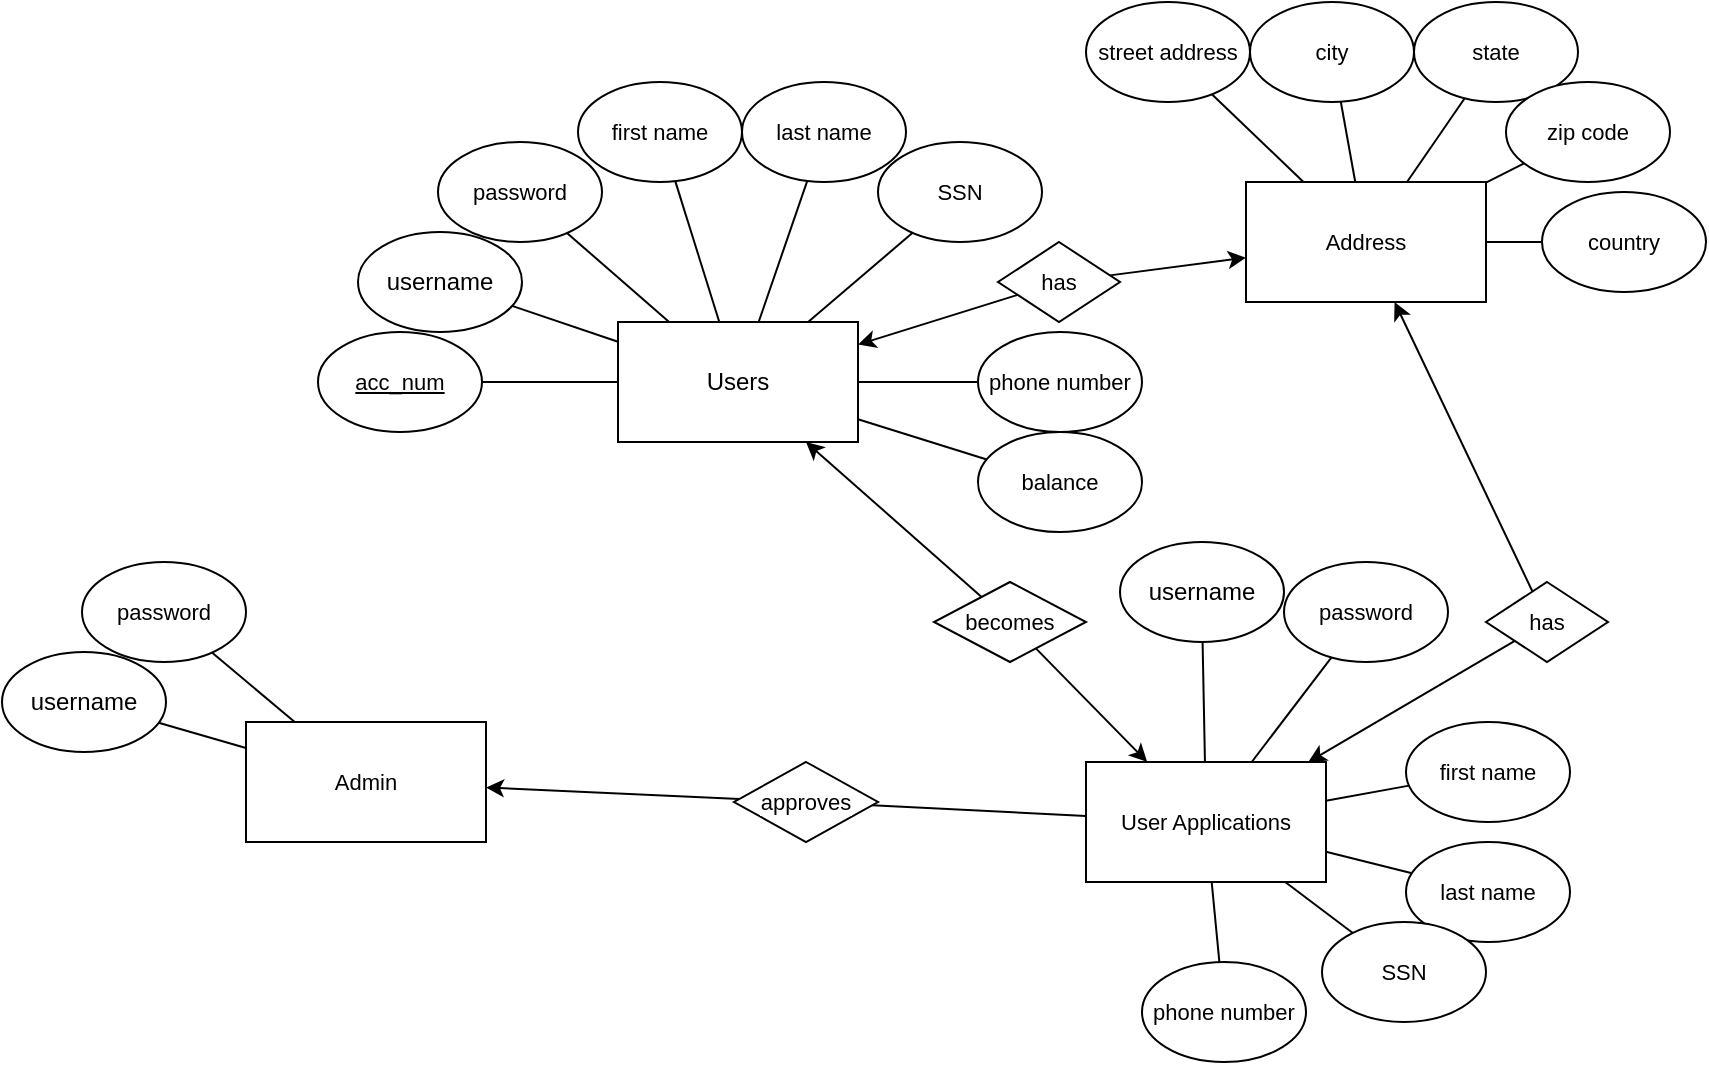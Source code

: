 <mxfile version="26.1.2">
  <diagram name="Page-1" id="b7R34Ys5LUSmUsJKBkCt">
    <mxGraphModel dx="1666" dy="874" grid="1" gridSize="10" guides="1" tooltips="1" connect="1" arrows="1" fold="1" page="1" pageScale="1" pageWidth="850" pageHeight="1100" math="0" shadow="0">
      <root>
        <mxCell id="0" />
        <mxCell id="1" parent="0" />
        <mxCell id="eFN8brW1kehvK0RhN0O0-2" value="Users" style="rounded=0;whiteSpace=wrap;html=1;" vertex="1" parent="1">
          <mxGeometry x="306" y="430" width="120" height="60" as="geometry" />
        </mxCell>
        <mxCell id="eFN8brW1kehvK0RhN0O0-4" style="rounded=0;orthogonalLoop=1;jettySize=auto;html=1;endArrow=none;startFill=0;" edge="1" parent="1" source="eFN8brW1kehvK0RhN0O0-3" target="eFN8brW1kehvK0RhN0O0-2">
          <mxGeometry relative="1" as="geometry" />
        </mxCell>
        <mxCell id="eFN8brW1kehvK0RhN0O0-3" value="&lt;div&gt;username&lt;/div&gt;" style="ellipse;whiteSpace=wrap;html=1;" vertex="1" parent="1">
          <mxGeometry x="176" y="385" width="82" height="50" as="geometry" />
        </mxCell>
        <mxCell id="eFN8brW1kehvK0RhN0O0-7" style="edgeStyle=none;shape=connector;rounded=0;orthogonalLoop=1;jettySize=auto;html=1;strokeColor=default;align=center;verticalAlign=middle;fontFamily=Helvetica;fontSize=11;fontColor=default;labelBackgroundColor=default;startFill=0;endArrow=none;" edge="1" parent="1" source="eFN8brW1kehvK0RhN0O0-6" target="eFN8brW1kehvK0RhN0O0-2">
          <mxGeometry relative="1" as="geometry" />
        </mxCell>
        <mxCell id="eFN8brW1kehvK0RhN0O0-6" value="&lt;u&gt;acc_num&lt;/u&gt;" style="ellipse;whiteSpace=wrap;html=1;fontFamily=Helvetica;fontSize=11;fontColor=default;labelBackgroundColor=default;" vertex="1" parent="1">
          <mxGeometry x="156" y="435" width="82" height="50" as="geometry" />
        </mxCell>
        <mxCell id="eFN8brW1kehvK0RhN0O0-9" style="edgeStyle=none;shape=connector;rounded=0;orthogonalLoop=1;jettySize=auto;html=1;strokeColor=default;align=center;verticalAlign=middle;fontFamily=Helvetica;fontSize=11;fontColor=default;labelBackgroundColor=default;startFill=0;endArrow=none;" edge="1" parent="1" source="eFN8brW1kehvK0RhN0O0-8" target="eFN8brW1kehvK0RhN0O0-2">
          <mxGeometry relative="1" as="geometry" />
        </mxCell>
        <mxCell id="eFN8brW1kehvK0RhN0O0-8" value="first name" style="ellipse;whiteSpace=wrap;html=1;fontFamily=Helvetica;fontSize=11;fontColor=default;labelBackgroundColor=default;" vertex="1" parent="1">
          <mxGeometry x="286" y="310" width="82" height="50" as="geometry" />
        </mxCell>
        <mxCell id="eFN8brW1kehvK0RhN0O0-11" style="edgeStyle=none;shape=connector;rounded=0;orthogonalLoop=1;jettySize=auto;html=1;strokeColor=default;align=center;verticalAlign=middle;fontFamily=Helvetica;fontSize=11;fontColor=default;labelBackgroundColor=default;startFill=0;endArrow=none;" edge="1" parent="1" source="eFN8brW1kehvK0RhN0O0-10" target="eFN8brW1kehvK0RhN0O0-2">
          <mxGeometry relative="1" as="geometry" />
        </mxCell>
        <mxCell id="eFN8brW1kehvK0RhN0O0-10" value="last name" style="ellipse;whiteSpace=wrap;html=1;fontFamily=Helvetica;fontSize=11;fontColor=default;labelBackgroundColor=default;" vertex="1" parent="1">
          <mxGeometry x="368" y="310" width="82" height="50" as="geometry" />
        </mxCell>
        <mxCell id="eFN8brW1kehvK0RhN0O0-13" style="edgeStyle=none;shape=connector;rounded=0;orthogonalLoop=1;jettySize=auto;html=1;strokeColor=default;align=center;verticalAlign=middle;fontFamily=Helvetica;fontSize=11;fontColor=default;labelBackgroundColor=default;startFill=0;endArrow=none;" edge="1" parent="1" source="eFN8brW1kehvK0RhN0O0-12" target="eFN8brW1kehvK0RhN0O0-2">
          <mxGeometry relative="1" as="geometry" />
        </mxCell>
        <mxCell id="eFN8brW1kehvK0RhN0O0-12" value="SSN" style="ellipse;whiteSpace=wrap;html=1;fontFamily=Helvetica;fontSize=11;fontColor=default;labelBackgroundColor=default;" vertex="1" parent="1">
          <mxGeometry x="436" y="340" width="82" height="50" as="geometry" />
        </mxCell>
        <mxCell id="eFN8brW1kehvK0RhN0O0-17" style="edgeStyle=none;shape=connector;rounded=0;orthogonalLoop=1;jettySize=auto;html=1;strokeColor=default;align=center;verticalAlign=middle;fontFamily=Helvetica;fontSize=11;fontColor=default;labelBackgroundColor=default;startFill=0;endArrow=none;" edge="1" parent="1" source="eFN8brW1kehvK0RhN0O0-16" target="eFN8brW1kehvK0RhN0O0-2">
          <mxGeometry relative="1" as="geometry" />
        </mxCell>
        <mxCell id="eFN8brW1kehvK0RhN0O0-16" value="phone number" style="ellipse;whiteSpace=wrap;html=1;fontFamily=Helvetica;fontSize=11;fontColor=default;labelBackgroundColor=default;" vertex="1" parent="1">
          <mxGeometry x="486" y="435" width="82" height="50" as="geometry" />
        </mxCell>
        <mxCell id="eFN8brW1kehvK0RhN0O0-19" style="edgeStyle=none;shape=connector;rounded=0;orthogonalLoop=1;jettySize=auto;html=1;strokeColor=default;align=center;verticalAlign=middle;fontFamily=Helvetica;fontSize=11;fontColor=default;labelBackgroundColor=default;startFill=0;endArrow=none;" edge="1" parent="1" source="eFN8brW1kehvK0RhN0O0-18" target="eFN8brW1kehvK0RhN0O0-2">
          <mxGeometry relative="1" as="geometry" />
        </mxCell>
        <mxCell id="eFN8brW1kehvK0RhN0O0-18" value="password" style="ellipse;whiteSpace=wrap;html=1;fontFamily=Helvetica;fontSize=11;fontColor=default;labelBackgroundColor=default;" vertex="1" parent="1">
          <mxGeometry x="216" y="340" width="82" height="50" as="geometry" />
        </mxCell>
        <mxCell id="eFN8brW1kehvK0RhN0O0-22" value="Admin" style="rounded=0;whiteSpace=wrap;html=1;fontFamily=Helvetica;fontSize=11;fontColor=default;labelBackgroundColor=default;" vertex="1" parent="1">
          <mxGeometry x="120" y="630" width="120" height="60" as="geometry" />
        </mxCell>
        <mxCell id="eFN8brW1kehvK0RhN0O0-25" style="edgeStyle=none;shape=connector;rounded=0;orthogonalLoop=1;jettySize=auto;html=1;strokeColor=default;align=center;verticalAlign=middle;fontFamily=Helvetica;fontSize=11;fontColor=default;labelBackgroundColor=default;startFill=0;endArrow=classic;endFill=1;" edge="1" parent="1" source="eFN8brW1kehvK0RhN0O0-23" target="eFN8brW1kehvK0RhN0O0-22">
          <mxGeometry relative="1" as="geometry" />
        </mxCell>
        <mxCell id="eFN8brW1kehvK0RhN0O0-27" style="edgeStyle=none;shape=connector;rounded=0;orthogonalLoop=1;jettySize=auto;html=1;strokeColor=default;align=center;verticalAlign=middle;fontFamily=Helvetica;fontSize=11;fontColor=default;labelBackgroundColor=default;startFill=0;endArrow=none;" edge="1" parent="1" source="eFN8brW1kehvK0RhN0O0-23" target="eFN8brW1kehvK0RhN0O0-26">
          <mxGeometry relative="1" as="geometry" />
        </mxCell>
        <mxCell id="eFN8brW1kehvK0RhN0O0-23" value="approves" style="rhombus;whiteSpace=wrap;html=1;fontFamily=Helvetica;fontSize=11;fontColor=default;labelBackgroundColor=default;" vertex="1" parent="1">
          <mxGeometry x="364" y="650" width="72" height="40" as="geometry" />
        </mxCell>
        <mxCell id="eFN8brW1kehvK0RhN0O0-26" value="&lt;div&gt;User Applications&lt;/div&gt;" style="rounded=0;whiteSpace=wrap;html=1;fontFamily=Helvetica;fontSize=11;fontColor=default;labelBackgroundColor=default;" vertex="1" parent="1">
          <mxGeometry x="540" y="650" width="120" height="60" as="geometry" />
        </mxCell>
        <mxCell id="eFN8brW1kehvK0RhN0O0-29" style="edgeStyle=none;shape=connector;rounded=0;orthogonalLoop=1;jettySize=auto;html=1;strokeColor=default;align=center;verticalAlign=middle;fontFamily=Helvetica;fontSize=11;fontColor=default;labelBackgroundColor=default;startFill=0;endArrow=classic;endFill=1;" edge="1" parent="1" source="eFN8brW1kehvK0RhN0O0-28" target="eFN8brW1kehvK0RhN0O0-26">
          <mxGeometry relative="1" as="geometry" />
        </mxCell>
        <mxCell id="eFN8brW1kehvK0RhN0O0-30" style="edgeStyle=none;shape=connector;rounded=0;orthogonalLoop=1;jettySize=auto;html=1;strokeColor=default;align=center;verticalAlign=middle;fontFamily=Helvetica;fontSize=11;fontColor=default;labelBackgroundColor=default;startFill=0;endArrow=classic;endFill=1;" edge="1" parent="1" source="eFN8brW1kehvK0RhN0O0-28" target="eFN8brW1kehvK0RhN0O0-2">
          <mxGeometry relative="1" as="geometry" />
        </mxCell>
        <mxCell id="eFN8brW1kehvK0RhN0O0-28" value="becomes" style="rhombus;whiteSpace=wrap;html=1;fontFamily=Helvetica;fontSize=11;fontColor=default;labelBackgroundColor=default;" vertex="1" parent="1">
          <mxGeometry x="464" y="560" width="76" height="40" as="geometry" />
        </mxCell>
        <mxCell id="eFN8brW1kehvK0RhN0O0-31" style="rounded=0;orthogonalLoop=1;jettySize=auto;html=1;endArrow=none;startFill=0;" edge="1" parent="1" source="eFN8brW1kehvK0RhN0O0-32" target="eFN8brW1kehvK0RhN0O0-26">
          <mxGeometry relative="1" as="geometry">
            <mxPoint x="345" y="860" as="targetPoint" />
          </mxGeometry>
        </mxCell>
        <mxCell id="eFN8brW1kehvK0RhN0O0-32" value="&lt;div&gt;username&lt;/div&gt;" style="ellipse;whiteSpace=wrap;html=1;" vertex="1" parent="1">
          <mxGeometry x="557" y="540" width="82" height="50" as="geometry" />
        </mxCell>
        <mxCell id="eFN8brW1kehvK0RhN0O0-33" style="edgeStyle=none;shape=connector;rounded=0;orthogonalLoop=1;jettySize=auto;html=1;strokeColor=default;align=center;verticalAlign=middle;fontFamily=Helvetica;fontSize=11;fontColor=default;labelBackgroundColor=default;startFill=0;endArrow=none;" edge="1" parent="1" source="eFN8brW1kehvK0RhN0O0-34" target="eFN8brW1kehvK0RhN0O0-26">
          <mxGeometry relative="1" as="geometry">
            <mxPoint x="396" y="850" as="targetPoint" />
          </mxGeometry>
        </mxCell>
        <mxCell id="eFN8brW1kehvK0RhN0O0-34" value="first name" style="ellipse;whiteSpace=wrap;html=1;fontFamily=Helvetica;fontSize=11;fontColor=default;labelBackgroundColor=default;" vertex="1" parent="1">
          <mxGeometry x="700" y="630" width="82" height="50" as="geometry" />
        </mxCell>
        <mxCell id="eFN8brW1kehvK0RhN0O0-35" style="edgeStyle=none;shape=connector;rounded=0;orthogonalLoop=1;jettySize=auto;html=1;strokeColor=default;align=center;verticalAlign=middle;fontFamily=Helvetica;fontSize=11;fontColor=default;labelBackgroundColor=default;startFill=0;endArrow=none;" edge="1" parent="1" source="eFN8brW1kehvK0RhN0O0-36" target="eFN8brW1kehvK0RhN0O0-26">
          <mxGeometry relative="1" as="geometry">
            <mxPoint x="415" y="850" as="targetPoint" />
          </mxGeometry>
        </mxCell>
        <mxCell id="eFN8brW1kehvK0RhN0O0-36" value="last name" style="ellipse;whiteSpace=wrap;html=1;fontFamily=Helvetica;fontSize=11;fontColor=default;labelBackgroundColor=default;" vertex="1" parent="1">
          <mxGeometry x="700" y="690" width="82" height="50" as="geometry" />
        </mxCell>
        <mxCell id="eFN8brW1kehvK0RhN0O0-37" style="edgeStyle=none;shape=connector;rounded=0;orthogonalLoop=1;jettySize=auto;html=1;strokeColor=default;align=center;verticalAlign=middle;fontFamily=Helvetica;fontSize=11;fontColor=default;labelBackgroundColor=default;startFill=0;endArrow=none;" edge="1" parent="1" source="eFN8brW1kehvK0RhN0O0-38" target="eFN8brW1kehvK0RhN0O0-26">
          <mxGeometry relative="1" as="geometry">
            <mxPoint x="440" y="850" as="targetPoint" />
          </mxGeometry>
        </mxCell>
        <mxCell id="eFN8brW1kehvK0RhN0O0-38" value="SSN" style="ellipse;whiteSpace=wrap;html=1;fontFamily=Helvetica;fontSize=11;fontColor=default;labelBackgroundColor=default;" vertex="1" parent="1">
          <mxGeometry x="658" y="730" width="82" height="50" as="geometry" />
        </mxCell>
        <mxCell id="eFN8brW1kehvK0RhN0O0-41" style="edgeStyle=none;shape=connector;rounded=0;orthogonalLoop=1;jettySize=auto;html=1;strokeColor=default;align=center;verticalAlign=middle;fontFamily=Helvetica;fontSize=11;fontColor=default;labelBackgroundColor=default;startFill=0;endArrow=none;" edge="1" parent="1" source="eFN8brW1kehvK0RhN0O0-42" target="eFN8brW1kehvK0RhN0O0-26">
          <mxGeometry relative="1" as="geometry">
            <mxPoint x="465" y="880" as="targetPoint" />
          </mxGeometry>
        </mxCell>
        <mxCell id="eFN8brW1kehvK0RhN0O0-42" value="phone number" style="ellipse;whiteSpace=wrap;html=1;fontFamily=Helvetica;fontSize=11;fontColor=default;labelBackgroundColor=default;" vertex="1" parent="1">
          <mxGeometry x="568" y="750" width="82" height="50" as="geometry" />
        </mxCell>
        <mxCell id="eFN8brW1kehvK0RhN0O0-43" style="edgeStyle=none;shape=connector;rounded=0;orthogonalLoop=1;jettySize=auto;html=1;strokeColor=default;align=center;verticalAlign=middle;fontFamily=Helvetica;fontSize=11;fontColor=default;labelBackgroundColor=default;startFill=0;endArrow=none;" edge="1" parent="1" source="eFN8brW1kehvK0RhN0O0-44" target="eFN8brW1kehvK0RhN0O0-26">
          <mxGeometry relative="1" as="geometry">
            <mxPoint x="371" y="850" as="targetPoint" />
          </mxGeometry>
        </mxCell>
        <mxCell id="eFN8brW1kehvK0RhN0O0-44" value="password" style="ellipse;whiteSpace=wrap;html=1;fontFamily=Helvetica;fontSize=11;fontColor=default;labelBackgroundColor=default;" vertex="1" parent="1">
          <mxGeometry x="639" y="550" width="82" height="50" as="geometry" />
        </mxCell>
        <mxCell id="eFN8brW1kehvK0RhN0O0-48" style="edgeStyle=none;shape=connector;rounded=0;orthogonalLoop=1;jettySize=auto;html=1;strokeColor=default;align=center;verticalAlign=middle;fontFamily=Helvetica;fontSize=11;fontColor=default;labelBackgroundColor=default;startFill=0;endArrow=none;" edge="1" parent="1" source="eFN8brW1kehvK0RhN0O0-46" target="eFN8brW1kehvK0RhN0O0-22">
          <mxGeometry relative="1" as="geometry" />
        </mxCell>
        <mxCell id="eFN8brW1kehvK0RhN0O0-46" value="&lt;div&gt;username&lt;/div&gt;" style="ellipse;whiteSpace=wrap;html=1;" vertex="1" parent="1">
          <mxGeometry x="-2" y="595" width="82" height="50" as="geometry" />
        </mxCell>
        <mxCell id="eFN8brW1kehvK0RhN0O0-49" style="edgeStyle=none;shape=connector;rounded=0;orthogonalLoop=1;jettySize=auto;html=1;strokeColor=default;align=center;verticalAlign=middle;fontFamily=Helvetica;fontSize=11;fontColor=default;labelBackgroundColor=default;startFill=0;endArrow=none;" edge="1" parent="1" source="eFN8brW1kehvK0RhN0O0-47" target="eFN8brW1kehvK0RhN0O0-22">
          <mxGeometry relative="1" as="geometry" />
        </mxCell>
        <mxCell id="eFN8brW1kehvK0RhN0O0-47" value="password" style="ellipse;whiteSpace=wrap;html=1;fontFamily=Helvetica;fontSize=11;fontColor=default;labelBackgroundColor=default;" vertex="1" parent="1">
          <mxGeometry x="38" y="550" width="82" height="50" as="geometry" />
        </mxCell>
        <mxCell id="eFN8brW1kehvK0RhN0O0-51" style="edgeStyle=none;shape=connector;rounded=0;orthogonalLoop=1;jettySize=auto;html=1;strokeColor=default;align=center;verticalAlign=middle;fontFamily=Helvetica;fontSize=11;fontColor=default;labelBackgroundColor=default;startFill=0;endArrow=none;" edge="1" parent="1" source="eFN8brW1kehvK0RhN0O0-50" target="eFN8brW1kehvK0RhN0O0-2">
          <mxGeometry relative="1" as="geometry" />
        </mxCell>
        <mxCell id="eFN8brW1kehvK0RhN0O0-50" value="balance" style="ellipse;whiteSpace=wrap;html=1;fontFamily=Helvetica;fontSize=11;fontColor=default;labelBackgroundColor=default;" vertex="1" parent="1">
          <mxGeometry x="486" y="485" width="82" height="50" as="geometry" />
        </mxCell>
        <mxCell id="eFN8brW1kehvK0RhN0O0-53" value="&lt;div&gt;Address&lt;/div&gt;" style="rounded=0;whiteSpace=wrap;html=1;fontFamily=Helvetica;fontSize=11;fontColor=default;labelBackgroundColor=default;" vertex="1" parent="1">
          <mxGeometry x="620" y="360" width="120" height="60" as="geometry" />
        </mxCell>
        <mxCell id="eFN8brW1kehvK0RhN0O0-63" style="edgeStyle=none;shape=connector;rounded=0;orthogonalLoop=1;jettySize=auto;html=1;strokeColor=default;align=center;verticalAlign=middle;fontFamily=Helvetica;fontSize=11;fontColor=default;labelBackgroundColor=default;startFill=0;endArrow=none;" edge="1" parent="1" source="eFN8brW1kehvK0RhN0O0-54" target="eFN8brW1kehvK0RhN0O0-53">
          <mxGeometry relative="1" as="geometry" />
        </mxCell>
        <mxCell id="eFN8brW1kehvK0RhN0O0-54" value="street address" style="ellipse;whiteSpace=wrap;html=1;fontFamily=Helvetica;fontSize=11;fontColor=default;labelBackgroundColor=default;" vertex="1" parent="1">
          <mxGeometry x="540" y="270" width="82" height="50" as="geometry" />
        </mxCell>
        <mxCell id="eFN8brW1kehvK0RhN0O0-62" style="edgeStyle=none;shape=connector;rounded=0;orthogonalLoop=1;jettySize=auto;html=1;strokeColor=default;align=center;verticalAlign=middle;fontFamily=Helvetica;fontSize=11;fontColor=default;labelBackgroundColor=default;startFill=0;endArrow=none;" edge="1" parent="1" source="eFN8brW1kehvK0RhN0O0-55" target="eFN8brW1kehvK0RhN0O0-53">
          <mxGeometry relative="1" as="geometry" />
        </mxCell>
        <mxCell id="eFN8brW1kehvK0RhN0O0-55" value="city" style="ellipse;whiteSpace=wrap;html=1;fontFamily=Helvetica;fontSize=11;fontColor=default;labelBackgroundColor=default;" vertex="1" parent="1">
          <mxGeometry x="622" y="270" width="82" height="50" as="geometry" />
        </mxCell>
        <mxCell id="eFN8brW1kehvK0RhN0O0-59" style="edgeStyle=none;shape=connector;rounded=0;orthogonalLoop=1;jettySize=auto;html=1;strokeColor=default;align=center;verticalAlign=middle;fontFamily=Helvetica;fontSize=11;fontColor=default;labelBackgroundColor=default;startFill=0;endArrow=none;" edge="1" parent="1" source="eFN8brW1kehvK0RhN0O0-56" target="eFN8brW1kehvK0RhN0O0-53">
          <mxGeometry relative="1" as="geometry" />
        </mxCell>
        <mxCell id="eFN8brW1kehvK0RhN0O0-56" value="country" style="ellipse;whiteSpace=wrap;html=1;fontFamily=Helvetica;fontSize=11;fontColor=default;labelBackgroundColor=default;" vertex="1" parent="1">
          <mxGeometry x="768" y="365" width="82" height="50" as="geometry" />
        </mxCell>
        <mxCell id="eFN8brW1kehvK0RhN0O0-61" style="edgeStyle=none;shape=connector;rounded=0;orthogonalLoop=1;jettySize=auto;html=1;strokeColor=default;align=center;verticalAlign=middle;fontFamily=Helvetica;fontSize=11;fontColor=default;labelBackgroundColor=default;startFill=0;endArrow=none;" edge="1" parent="1" source="eFN8brW1kehvK0RhN0O0-57" target="eFN8brW1kehvK0RhN0O0-53">
          <mxGeometry relative="1" as="geometry" />
        </mxCell>
        <mxCell id="eFN8brW1kehvK0RhN0O0-57" value="state" style="ellipse;whiteSpace=wrap;html=1;fontFamily=Helvetica;fontSize=11;fontColor=default;labelBackgroundColor=default;" vertex="1" parent="1">
          <mxGeometry x="704" y="270" width="82" height="50" as="geometry" />
        </mxCell>
        <mxCell id="eFN8brW1kehvK0RhN0O0-60" style="edgeStyle=none;shape=connector;rounded=0;orthogonalLoop=1;jettySize=auto;html=1;strokeColor=default;align=center;verticalAlign=middle;fontFamily=Helvetica;fontSize=11;fontColor=default;labelBackgroundColor=default;startFill=0;endArrow=none;" edge="1" parent="1" source="eFN8brW1kehvK0RhN0O0-58" target="eFN8brW1kehvK0RhN0O0-53">
          <mxGeometry relative="1" as="geometry" />
        </mxCell>
        <mxCell id="eFN8brW1kehvK0RhN0O0-58" value="zip code" style="ellipse;whiteSpace=wrap;html=1;fontFamily=Helvetica;fontSize=11;fontColor=default;labelBackgroundColor=default;" vertex="1" parent="1">
          <mxGeometry x="750" y="310" width="82" height="50" as="geometry" />
        </mxCell>
        <mxCell id="eFN8brW1kehvK0RhN0O0-65" style="edgeStyle=none;shape=connector;rounded=0;orthogonalLoop=1;jettySize=auto;html=1;strokeColor=default;align=center;verticalAlign=middle;fontFamily=Helvetica;fontSize=11;fontColor=default;labelBackgroundColor=default;startFill=0;endArrow=classic;endFill=1;" edge="1" parent="1" source="eFN8brW1kehvK0RhN0O0-64" target="eFN8brW1kehvK0RhN0O0-2">
          <mxGeometry relative="1" as="geometry" />
        </mxCell>
        <mxCell id="eFN8brW1kehvK0RhN0O0-66" style="edgeStyle=none;shape=connector;rounded=0;orthogonalLoop=1;jettySize=auto;html=1;strokeColor=default;align=center;verticalAlign=middle;fontFamily=Helvetica;fontSize=11;fontColor=default;labelBackgroundColor=default;startFill=0;endArrow=classic;endFill=1;" edge="1" parent="1" source="eFN8brW1kehvK0RhN0O0-64" target="eFN8brW1kehvK0RhN0O0-53">
          <mxGeometry relative="1" as="geometry" />
        </mxCell>
        <mxCell id="eFN8brW1kehvK0RhN0O0-64" value="has" style="rhombus;whiteSpace=wrap;html=1;fontFamily=Helvetica;fontSize=11;fontColor=default;labelBackgroundColor=default;" vertex="1" parent="1">
          <mxGeometry x="496" y="390" width="61" height="40" as="geometry" />
        </mxCell>
        <mxCell id="eFN8brW1kehvK0RhN0O0-68" style="edgeStyle=none;shape=connector;rounded=0;orthogonalLoop=1;jettySize=auto;html=1;strokeColor=default;align=center;verticalAlign=middle;fontFamily=Helvetica;fontSize=11;fontColor=default;labelBackgroundColor=default;startFill=0;endArrow=classic;endFill=1;" edge="1" parent="1" source="eFN8brW1kehvK0RhN0O0-67" target="eFN8brW1kehvK0RhN0O0-53">
          <mxGeometry relative="1" as="geometry" />
        </mxCell>
        <mxCell id="eFN8brW1kehvK0RhN0O0-67" value="has" style="rhombus;whiteSpace=wrap;html=1;fontFamily=Helvetica;fontSize=11;fontColor=default;labelBackgroundColor=default;" vertex="1" parent="1">
          <mxGeometry x="740" y="560" width="61" height="40" as="geometry" />
        </mxCell>
        <mxCell id="eFN8brW1kehvK0RhN0O0-69" style="edgeStyle=none;shape=connector;rounded=0;orthogonalLoop=1;jettySize=auto;html=1;strokeColor=default;align=center;verticalAlign=middle;fontFamily=Helvetica;fontSize=11;fontColor=default;labelBackgroundColor=default;startFill=0;endArrow=classic;endFill=1;" edge="1" parent="1" source="eFN8brW1kehvK0RhN0O0-67" target="eFN8brW1kehvK0RhN0O0-26">
          <mxGeometry relative="1" as="geometry" />
        </mxCell>
      </root>
    </mxGraphModel>
  </diagram>
</mxfile>
